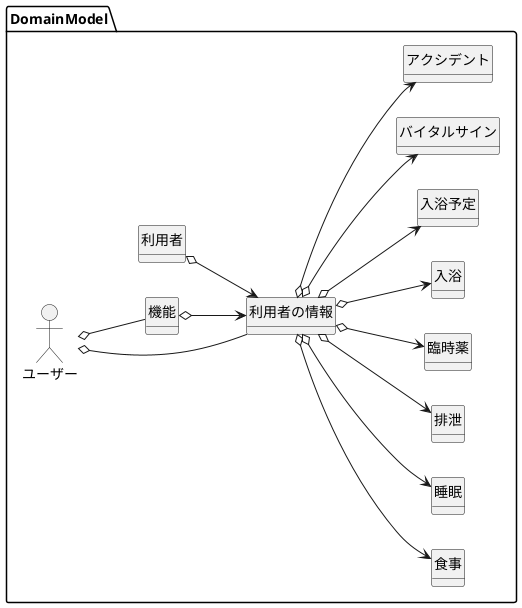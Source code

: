 @startuml DomainModel
left to right direction
hide circle
hide methods

package DomainModel {
    class 利用者 
    class 利用者の情報
    class 機能

    mix_actor ユーザー

    利用者の情報 o--> 食事
    利用者の情報 o--> 睡眠
    利用者の情報 o--> 排泄
    利用者の情報 o--> 臨時薬
    利用者の情報 o--> 入浴
    利用者の情報 o--> 入浴予定
    利用者の情報 o--> バイタルサイン
    利用者の情報 o--> アクシデント
    ユーザー o-- 利用者の情報
    機能 o--> 利用者の情報
    利用者 o--> 利用者の情報
    ユーザー o-- 機能
    
}
@enduml